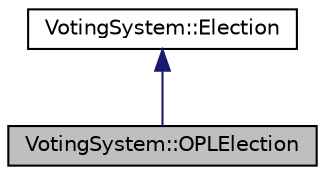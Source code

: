 digraph "VotingSystem::OPLElection"
{
 // LATEX_PDF_SIZE
  edge [fontname="Helvetica",fontsize="10",labelfontname="Helvetica",labelfontsize="10"];
  node [fontname="Helvetica",fontsize="10",shape=record];
  Node1 [label="VotingSystem::OPLElection",height=0.2,width=0.4,color="black", fillcolor="grey75", style="filled", fontcolor="black",tooltip="Class that handles Open Party List Elections. The run() method is the main driver function and will b..."];
  Node2 -> Node1 [dir="back",color="midnightblue",fontsize="10",style="solid",fontname="Helvetica"];
  Node2 [label="VotingSystem::Election",height=0.2,width=0.4,color="black", fillcolor="white", style="filled",URL="$classVotingSystem_1_1Election.html",tooltip="An Election class which can be inherited for IRElection and OPLElection."];
}
